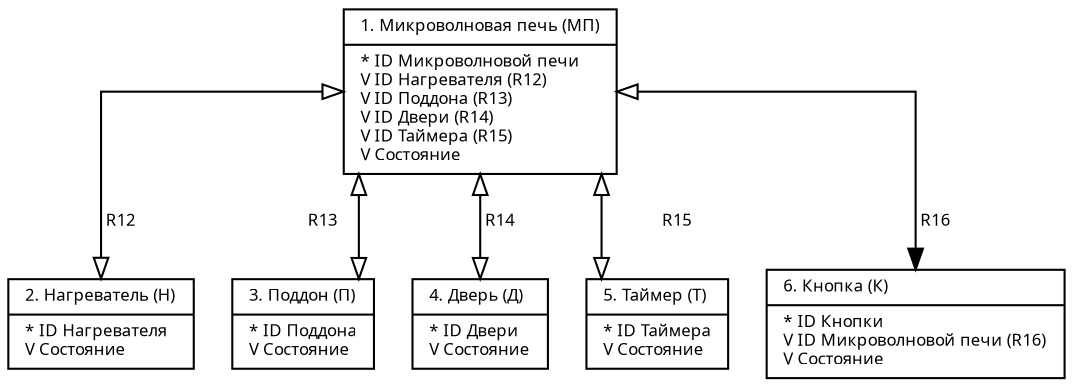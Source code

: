 digraph G {
    fontname = "Tahoma"
    fontsize = 8
    splines = ortho

    node [
        fontname = "Tahoma"
        fontsize = 8
        shape = "record"
    ]

    edge [
        fontname = "Tahoma"
        fontsize = 8
    ]

    MP [
        label = "{" + 
            "1. Микроволновая печь (МП)\l|" + 
            "* ID Микроволновой печи\l" + 
            "V ID Нагревателя (R12)\l" + 
            "V ID Поддона (R13)\l" + 
            "V ID Двери (R14)\l" + 
            "V ID Таймера (R15)\l" +  
            "V Состояние\l" + 
        "}"
    ]

    N [
        label = "{" + 
            "2. Нагреватель (Н)\l|" + 
            "* ID Нагревателя\l" + 
            "V Состояние\l" + 
        "}"
    ]

    P [
        label = "{" + 
            "3. Поддон (П)\l|" + 
            "* ID Поддона\l" + 
            "V Состояние\l" + 
        "}"
    ]

    D [
        label = "{" + 
            "4. Дверь (Д)\l|" + 
            "* ID Двери\l" + 
            "V Состояние\l" + 
        "}"
    ]

    T [
        label = "{" + 
            "5. Таймер (Т)\l|" + 
            "* ID Таймера\l" + 
            "V Состояние\l" + 
        "}"
    ]

    B [
        label = "{" + 
            "6. Кнопка (К)\l|" + 
            "* ID Кнопки\l" + 
            "V ID Микроволновой печи (R16)\l" +
            "V Состояние\l" + 
        "}"
    ]

    MP -> N [label = " R12 ", dir = "both", arrowhead="onormal", arrowtail="onormal"]
    MP -> P [label = " R13 ", dir = "both", arrowhead="onormal", arrowtail="onormal"]
    MP -> D [label = " R14 ", dir = "both", arrowhead="onormal", arrowtail="onormal"]
    MP -> T [label = " R15 ", dir = "both", arrowhead="onormal", arrowtail="onormal"]
    MP -> B [label = " R16 ", dir = "both", arrowhead="normal", arrowtail="onormal"]

}